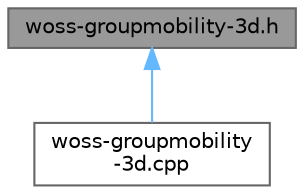 digraph "woss-groupmobility-3d.h"
{
 // LATEX_PDF_SIZE
  bgcolor="transparent";
  edge [fontname=Helvetica,fontsize=10,labelfontname=Helvetica,labelfontsize=10];
  node [fontname=Helvetica,fontsize=10,shape=box,height=0.2,width=0.4];
  Node1 [id="Node000001",label="woss-groupmobility-3d.h",height=0.2,width=0.4,color="gray40", fillcolor="grey60", style="filled", fontcolor="black",tooltip="This is a implementation of a leader-follower mobility model for WOSS (World Ocean Simulation System)..."];
  Node1 -> Node2 [id="edge1_Node000001_Node000002",dir="back",color="steelblue1",style="solid",tooltip=" "];
  Node2 [id="Node000002",label="woss-groupmobility\l-3d.cpp",height=0.2,width=0.4,color="grey40", fillcolor="white", style="filled",URL="$woss-groupmobility-3d_8cpp.html",tooltip="Implementation of GroupMobility-3D for WOSS framework."];
}

